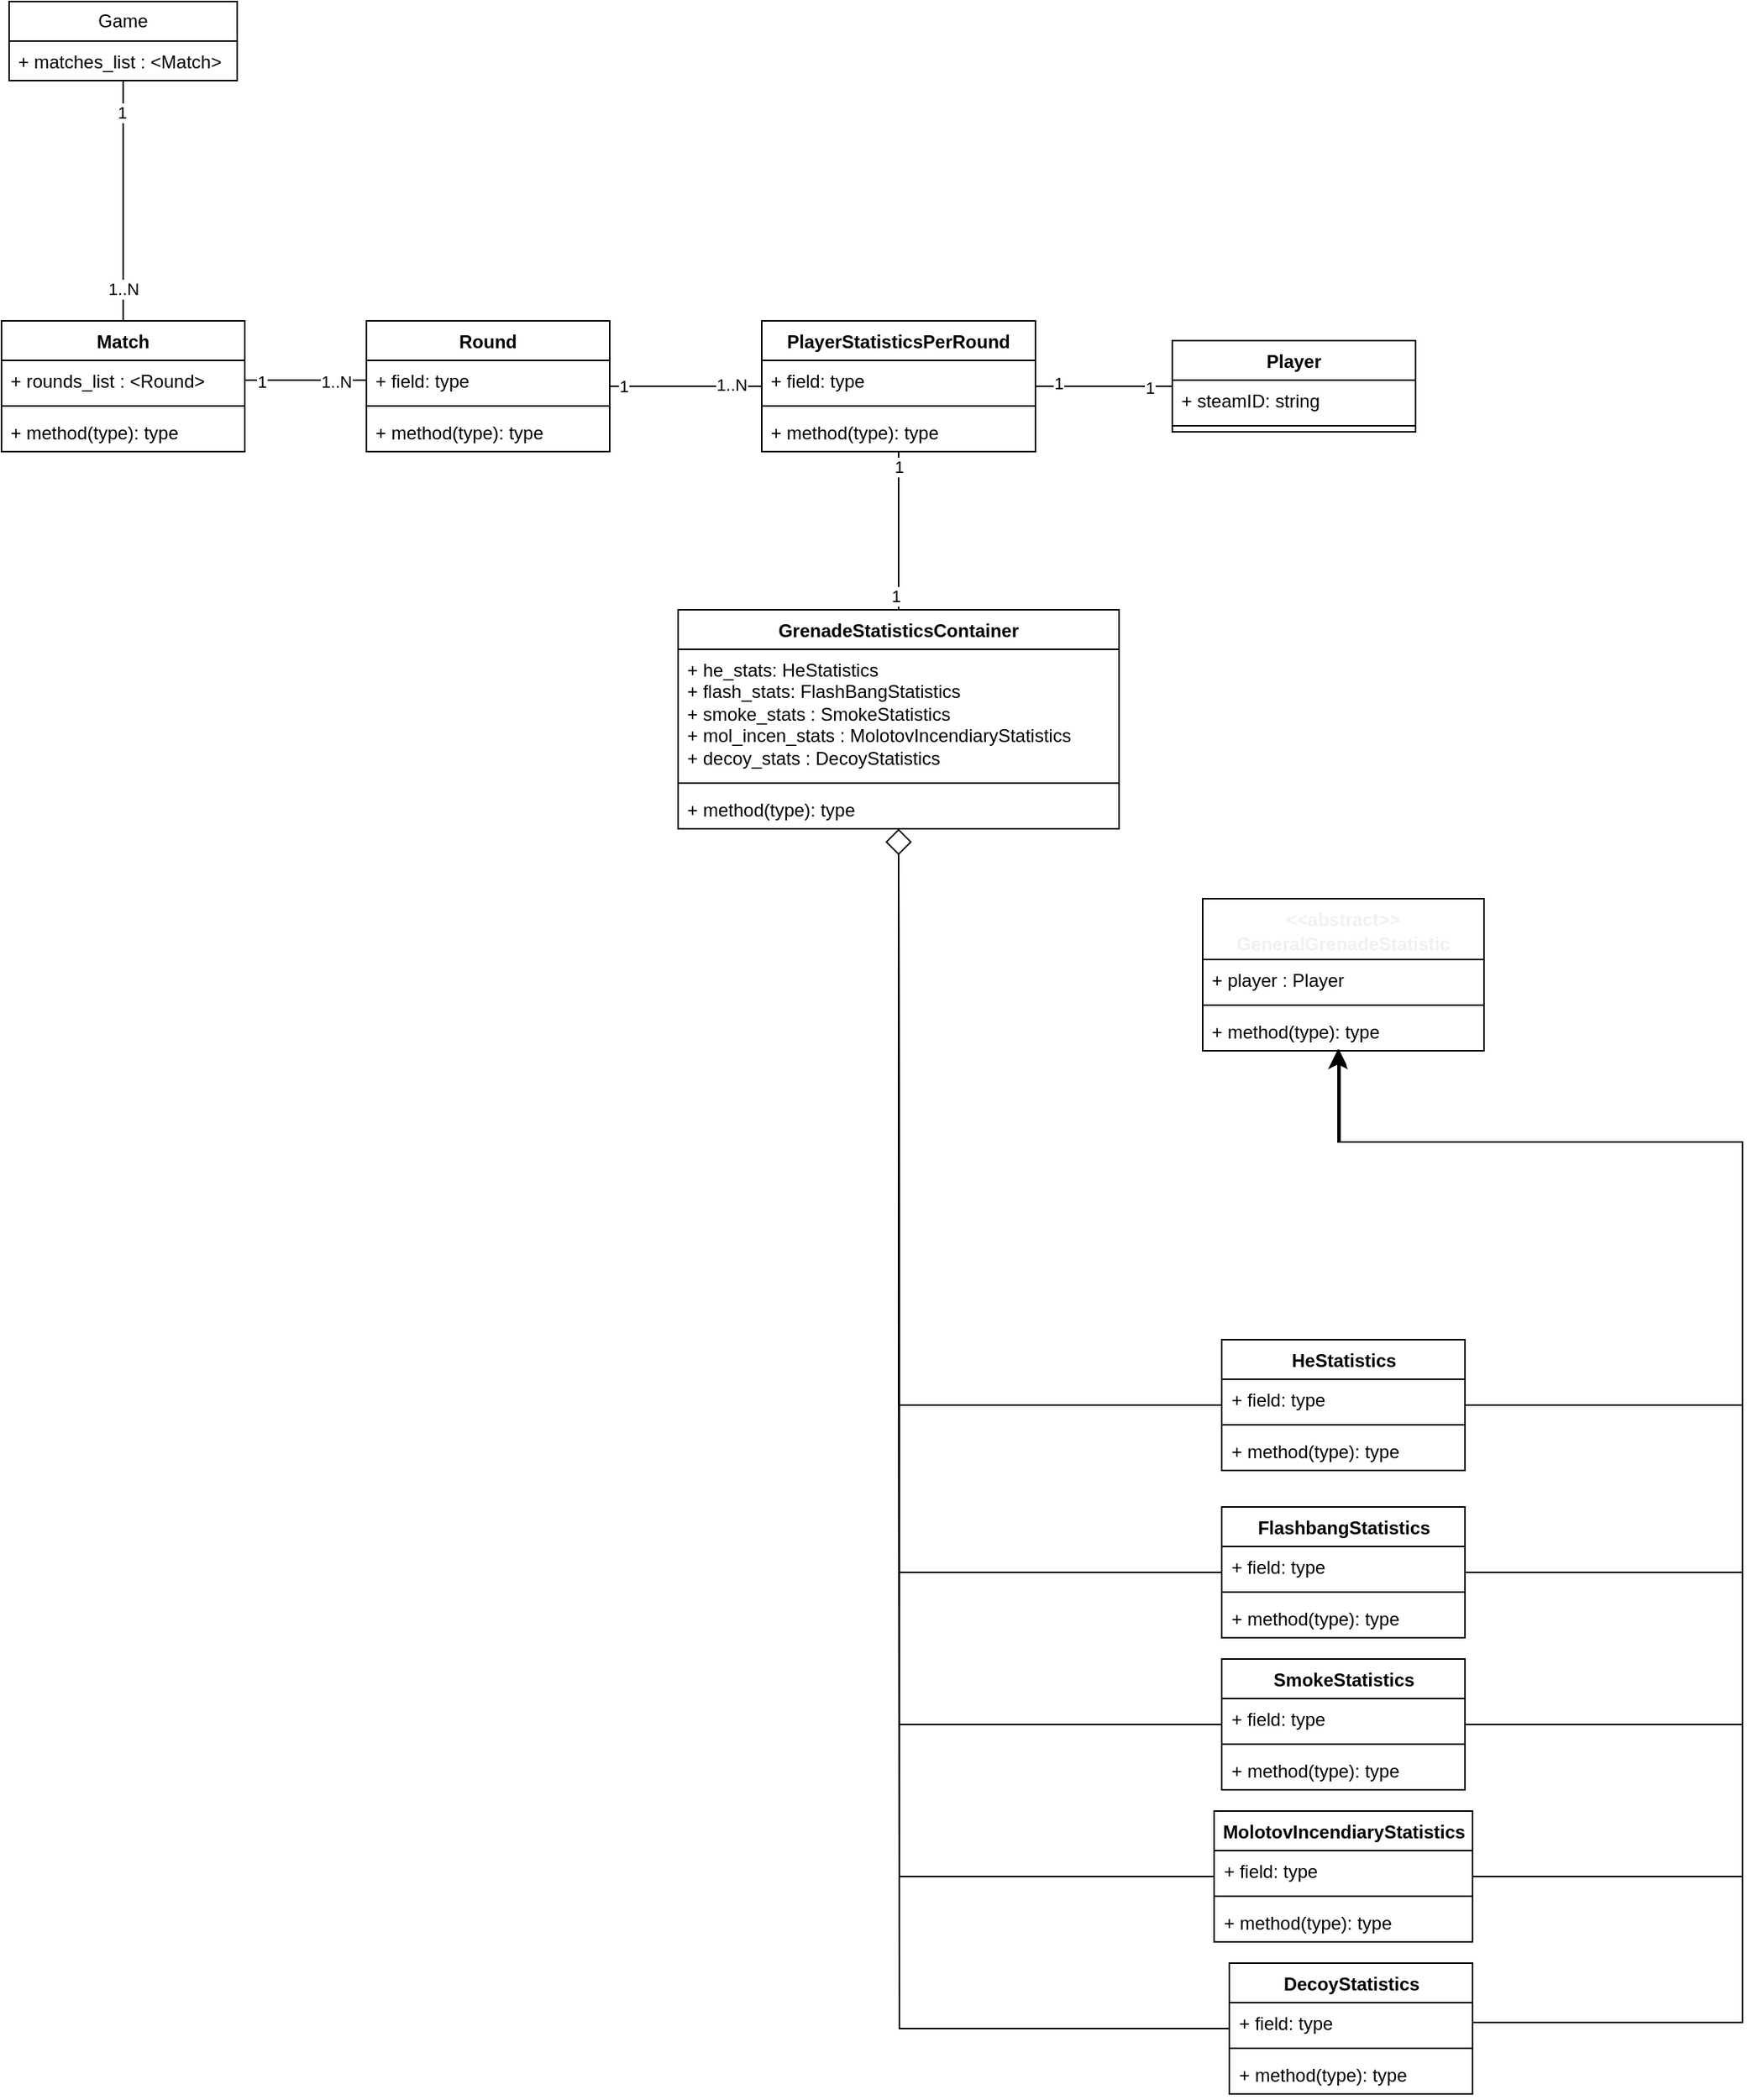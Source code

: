 <mxfile version="21.5.0" type="github">
  <diagram name="Page-1" id="hJo40T_83tcf31W40L3I">
    <mxGraphModel dx="1625" dy="877" grid="1" gridSize="10" guides="1" tooltips="1" connect="1" arrows="1" fold="1" page="1" pageScale="1" pageWidth="827" pageHeight="1169" math="0" shadow="0">
      <root>
        <mxCell id="0" />
        <mxCell id="1" parent="0" />
        <mxCell id="QiXR73xLZiOVpb5xyqRf-2" value="Game" style="swimlane;fontStyle=0;childLayout=stackLayout;horizontal=1;startSize=26;fillColor=none;horizontalStack=0;resizeParent=1;resizeParentMax=0;resizeLast=0;collapsible=1;marginBottom=0;whiteSpace=wrap;html=1;" parent="1" vertex="1">
          <mxGeometry x="35" y="170" width="150" height="52" as="geometry" />
        </mxCell>
        <mxCell id="QiXR73xLZiOVpb5xyqRf-3" value="+ matches_list : &amp;lt;Match&amp;gt;" style="text;strokeColor=none;fillColor=none;align=left;verticalAlign=top;spacingLeft=4;spacingRight=4;overflow=hidden;rotatable=0;points=[[0,0.5],[1,0.5]];portConstraint=eastwest;whiteSpace=wrap;html=1;" parent="QiXR73xLZiOVpb5xyqRf-2" vertex="1">
          <mxGeometry y="26" width="150" height="26" as="geometry" />
        </mxCell>
        <mxCell id="QiXR73xLZiOVpb5xyqRf-52" style="edgeStyle=orthogonalEdgeStyle;rounded=0;orthogonalLoop=1;jettySize=auto;html=1;endArrow=none;endFill=0;startArrow=none;startFill=0;endSize=10;startSize=10;" parent="1" source="QiXR73xLZiOVpb5xyqRf-6" target="QiXR73xLZiOVpb5xyqRf-2" edge="1">
          <mxGeometry relative="1" as="geometry" />
        </mxCell>
        <mxCell id="spZrkNUQqCgt04SdgscV-13" value="1" style="edgeLabel;html=1;align=center;verticalAlign=middle;resizable=0;points=[];" vertex="1" connectable="0" parent="QiXR73xLZiOVpb5xyqRf-52">
          <mxGeometry x="0.736" y="1" relative="1" as="geometry">
            <mxPoint as="offset" />
          </mxGeometry>
        </mxCell>
        <mxCell id="spZrkNUQqCgt04SdgscV-14" value="1..N" style="edgeLabel;html=1;align=center;verticalAlign=middle;resizable=0;points=[];" vertex="1" connectable="0" parent="QiXR73xLZiOVpb5xyqRf-52">
          <mxGeometry x="-0.73" y="4" relative="1" as="geometry">
            <mxPoint x="4" as="offset" />
          </mxGeometry>
        </mxCell>
        <mxCell id="QiXR73xLZiOVpb5xyqRf-6" value="Match" style="swimlane;fontStyle=1;align=center;verticalAlign=top;childLayout=stackLayout;horizontal=1;startSize=26;horizontalStack=0;resizeParent=1;resizeParentMax=0;resizeLast=0;collapsible=1;marginBottom=0;whiteSpace=wrap;html=1;" parent="1" vertex="1">
          <mxGeometry x="30" y="380" width="160" height="86" as="geometry" />
        </mxCell>
        <mxCell id="QiXR73xLZiOVpb5xyqRf-7" value="+ rounds_list : &amp;lt;Round&amp;gt;&lt;br&gt;" style="text;strokeColor=none;fillColor=none;align=left;verticalAlign=top;spacingLeft=4;spacingRight=4;overflow=hidden;rotatable=0;points=[[0,0.5],[1,0.5]];portConstraint=eastwest;whiteSpace=wrap;html=1;" parent="QiXR73xLZiOVpb5xyqRf-6" vertex="1">
          <mxGeometry y="26" width="160" height="26" as="geometry" />
        </mxCell>
        <mxCell id="QiXR73xLZiOVpb5xyqRf-8" value="" style="line;strokeWidth=1;fillColor=none;align=left;verticalAlign=middle;spacingTop=-1;spacingLeft=3;spacingRight=3;rotatable=0;labelPosition=right;points=[];portConstraint=eastwest;strokeColor=inherit;" parent="QiXR73xLZiOVpb5xyqRf-6" vertex="1">
          <mxGeometry y="52" width="160" height="8" as="geometry" />
        </mxCell>
        <mxCell id="QiXR73xLZiOVpb5xyqRf-9" value="+ method(type): type" style="text;strokeColor=none;fillColor=none;align=left;verticalAlign=top;spacingLeft=4;spacingRight=4;overflow=hidden;rotatable=0;points=[[0,0.5],[1,0.5]];portConstraint=eastwest;whiteSpace=wrap;html=1;" parent="QiXR73xLZiOVpb5xyqRf-6" vertex="1">
          <mxGeometry y="60" width="160" height="26" as="geometry" />
        </mxCell>
        <mxCell id="spZrkNUQqCgt04SdgscV-5" style="edgeStyle=orthogonalEdgeStyle;rounded=0;orthogonalLoop=1;jettySize=auto;html=1;entryX=0.5;entryY=0;entryDx=0;entryDy=0;startArrow=none;startFill=0;endArrow=none;endFill=0;startSize=10;endSize=10;" edge="1" parent="1" source="QiXR73xLZiOVpb5xyqRf-10" target="spZrkNUQqCgt04SdgscV-1">
          <mxGeometry relative="1" as="geometry" />
        </mxCell>
        <mxCell id="spZrkNUQqCgt04SdgscV-26" value="1" style="edgeLabel;html=1;align=center;verticalAlign=middle;resizable=0;points=[];" vertex="1" connectable="0" parent="spZrkNUQqCgt04SdgscV-5">
          <mxGeometry x="-0.811" relative="1" as="geometry">
            <mxPoint as="offset" />
          </mxGeometry>
        </mxCell>
        <mxCell id="spZrkNUQqCgt04SdgscV-27" value="1" style="edgeLabel;html=1;align=center;verticalAlign=middle;resizable=0;points=[];" vertex="1" connectable="0" parent="spZrkNUQqCgt04SdgscV-5">
          <mxGeometry x="0.819" y="-2" relative="1" as="geometry">
            <mxPoint as="offset" />
          </mxGeometry>
        </mxCell>
        <mxCell id="QiXR73xLZiOVpb5xyqRf-10" value="PlayerStatisticsPerRound" style="swimlane;fontStyle=1;align=center;verticalAlign=top;childLayout=stackLayout;horizontal=1;startSize=26;horizontalStack=0;resizeParent=1;resizeParentMax=0;resizeLast=0;collapsible=1;marginBottom=0;whiteSpace=wrap;html=1;" parent="1" vertex="1">
          <mxGeometry x="530" y="380" width="180" height="86" as="geometry" />
        </mxCell>
        <mxCell id="QiXR73xLZiOVpb5xyqRf-11" value="+ field: type" style="text;strokeColor=none;fillColor=none;align=left;verticalAlign=top;spacingLeft=4;spacingRight=4;overflow=hidden;rotatable=0;points=[[0,0.5],[1,0.5]];portConstraint=eastwest;whiteSpace=wrap;html=1;" parent="QiXR73xLZiOVpb5xyqRf-10" vertex="1">
          <mxGeometry y="26" width="180" height="26" as="geometry" />
        </mxCell>
        <mxCell id="QiXR73xLZiOVpb5xyqRf-12" value="" style="line;strokeWidth=1;fillColor=none;align=left;verticalAlign=middle;spacingTop=-1;spacingLeft=3;spacingRight=3;rotatable=0;labelPosition=right;points=[];portConstraint=eastwest;strokeColor=inherit;" parent="QiXR73xLZiOVpb5xyqRf-10" vertex="1">
          <mxGeometry y="52" width="180" height="8" as="geometry" />
        </mxCell>
        <mxCell id="QiXR73xLZiOVpb5xyqRf-13" value="+ method(type): type" style="text;strokeColor=none;fillColor=none;align=left;verticalAlign=top;spacingLeft=4;spacingRight=4;overflow=hidden;rotatable=0;points=[[0,0.5],[1,0.5]];portConstraint=eastwest;whiteSpace=wrap;html=1;" parent="QiXR73xLZiOVpb5xyqRf-10" vertex="1">
          <mxGeometry y="60" width="180" height="26" as="geometry" />
        </mxCell>
        <mxCell id="QiXR73xLZiOVpb5xyqRf-15" style="edgeStyle=orthogonalEdgeStyle;rounded=0;orthogonalLoop=1;jettySize=auto;html=1;entryX=0;entryY=0.5;entryDx=0;entryDy=0;endArrow=none;endFill=0;startArrow=none;startFill=0;endSize=10;startSize=10;" parent="1" source="QiXR73xLZiOVpb5xyqRf-7" target="X4iNpUNOagSBQA0nPWVd-2" edge="1">
          <mxGeometry relative="1" as="geometry" />
        </mxCell>
        <mxCell id="spZrkNUQqCgt04SdgscV-15" value="1" style="edgeLabel;html=1;align=center;verticalAlign=middle;resizable=0;points=[];" vertex="1" connectable="0" parent="QiXR73xLZiOVpb5xyqRf-15">
          <mxGeometry x="-0.738" y="-1" relative="1" as="geometry">
            <mxPoint as="offset" />
          </mxGeometry>
        </mxCell>
        <mxCell id="spZrkNUQqCgt04SdgscV-16" value="1..N" style="edgeLabel;html=1;align=center;verticalAlign=middle;resizable=0;points=[];" vertex="1" connectable="0" parent="QiXR73xLZiOVpb5xyqRf-15">
          <mxGeometry x="0.7" y="2" relative="1" as="geometry">
            <mxPoint x="-8" y="3" as="offset" />
          </mxGeometry>
        </mxCell>
        <mxCell id="QiXR73xLZiOVpb5xyqRf-16" value="&lt;font style=&quot;font-size: 12px;&quot;&gt;&amp;lt;&amp;lt;abstract&amp;gt;&amp;gt;&lt;br&gt;&lt;/font&gt;&lt;div style=&quot;line-height: 19px;&quot;&gt;&lt;font style=&quot;font-size: 12px;&quot;&gt;GeneralGrenadeStatistic&lt;/font&gt;&lt;/div&gt;" style="swimlane;fontStyle=1;align=center;verticalAlign=top;childLayout=stackLayout;horizontal=1;startSize=40;horizontalStack=0;resizeParent=1;resizeParentMax=0;resizeLast=0;collapsible=1;marginBottom=0;whiteSpace=wrap;html=1;fontFamily=Helvetica;fontColor=#F0F0F0;labelBackgroundColor=none;" parent="1" vertex="1">
          <mxGeometry x="820" y="760" width="185" height="100" as="geometry">
            <mxRectangle x="495" y="530" width="180" height="50" as="alternateBounds" />
          </mxGeometry>
        </mxCell>
        <mxCell id="QiXR73xLZiOVpb5xyqRf-17" value="+ player : Player&lt;br&gt;" style="text;strokeColor=none;fillColor=none;align=left;verticalAlign=top;spacingLeft=4;spacingRight=4;overflow=hidden;rotatable=0;points=[[0,0.5],[1,0.5]];portConstraint=eastwest;whiteSpace=wrap;html=1;" parent="QiXR73xLZiOVpb5xyqRf-16" vertex="1">
          <mxGeometry y="40" width="185" height="26" as="geometry" />
        </mxCell>
        <mxCell id="QiXR73xLZiOVpb5xyqRf-18" value="" style="line;strokeWidth=1;fillColor=none;align=left;verticalAlign=middle;spacingTop=-1;spacingLeft=3;spacingRight=3;rotatable=0;labelPosition=right;points=[];portConstraint=eastwest;strokeColor=inherit;" parent="QiXR73xLZiOVpb5xyqRf-16" vertex="1">
          <mxGeometry y="66" width="185" height="8" as="geometry" />
        </mxCell>
        <mxCell id="QiXR73xLZiOVpb5xyqRf-19" value="+ method(type): type" style="text;strokeColor=none;fillColor=none;align=left;verticalAlign=top;spacingLeft=4;spacingRight=4;overflow=hidden;rotatable=0;points=[[0,0.5],[1,0.5]];portConstraint=eastwest;whiteSpace=wrap;html=1;" parent="QiXR73xLZiOVpb5xyqRf-16" vertex="1">
          <mxGeometry y="74" width="185" height="26" as="geometry" />
        </mxCell>
        <mxCell id="QiXR73xLZiOVpb5xyqRf-40" style="edgeStyle=orthogonalEdgeStyle;rounded=0;orthogonalLoop=1;jettySize=auto;html=1;entryX=0.481;entryY=0.962;entryDx=0;entryDy=0;entryPerimeter=0;endSize=10;" parent="1" source="QiXR73xLZiOVpb5xyqRf-24" target="QiXR73xLZiOVpb5xyqRf-19" edge="1">
          <mxGeometry relative="1" as="geometry">
            <Array as="points">
              <mxPoint x="1175" y="1093" />
              <mxPoint x="1175" y="920" />
              <mxPoint x="909" y="920" />
            </Array>
          </mxGeometry>
        </mxCell>
        <mxCell id="spZrkNUQqCgt04SdgscV-32" style="edgeStyle=orthogonalEdgeStyle;rounded=0;orthogonalLoop=1;jettySize=auto;html=1;endArrow=diamond;endFill=0;endSize=15;startSize=15;strokeWidth=1;" edge="1" parent="1" source="QiXR73xLZiOVpb5xyqRf-24" target="spZrkNUQqCgt04SdgscV-1">
          <mxGeometry relative="1" as="geometry" />
        </mxCell>
        <mxCell id="QiXR73xLZiOVpb5xyqRf-24" value="HeStatistics" style="swimlane;fontStyle=1;align=center;verticalAlign=top;childLayout=stackLayout;horizontal=1;startSize=26;horizontalStack=0;resizeParent=1;resizeParentMax=0;resizeLast=0;collapsible=1;marginBottom=0;whiteSpace=wrap;html=1;" parent="1" vertex="1">
          <mxGeometry x="832.5" y="1050" width="160" height="86" as="geometry" />
        </mxCell>
        <mxCell id="QiXR73xLZiOVpb5xyqRf-25" value="+ field: type" style="text;strokeColor=none;fillColor=none;align=left;verticalAlign=top;spacingLeft=4;spacingRight=4;overflow=hidden;rotatable=0;points=[[0,0.5],[1,0.5]];portConstraint=eastwest;whiteSpace=wrap;html=1;" parent="QiXR73xLZiOVpb5xyqRf-24" vertex="1">
          <mxGeometry y="26" width="160" height="26" as="geometry" />
        </mxCell>
        <mxCell id="QiXR73xLZiOVpb5xyqRf-26" value="" style="line;strokeWidth=1;fillColor=none;align=left;verticalAlign=middle;spacingTop=-1;spacingLeft=3;spacingRight=3;rotatable=0;labelPosition=right;points=[];portConstraint=eastwest;strokeColor=inherit;" parent="QiXR73xLZiOVpb5xyqRf-24" vertex="1">
          <mxGeometry y="52" width="160" height="8" as="geometry" />
        </mxCell>
        <mxCell id="QiXR73xLZiOVpb5xyqRf-27" value="+ method(type): type" style="text;strokeColor=none;fillColor=none;align=left;verticalAlign=top;spacingLeft=4;spacingRight=4;overflow=hidden;rotatable=0;points=[[0,0.5],[1,0.5]];portConstraint=eastwest;whiteSpace=wrap;html=1;" parent="QiXR73xLZiOVpb5xyqRf-24" vertex="1">
          <mxGeometry y="60" width="160" height="26" as="geometry" />
        </mxCell>
        <mxCell id="spZrkNUQqCgt04SdgscV-30" style="edgeStyle=orthogonalEdgeStyle;rounded=0;orthogonalLoop=1;jettySize=auto;html=1;" edge="1" parent="1" source="QiXR73xLZiOVpb5xyqRf-28" target="QiXR73xLZiOVpb5xyqRf-16">
          <mxGeometry relative="1" as="geometry">
            <Array as="points">
              <mxPoint x="1175" y="1203" />
              <mxPoint x="1175" y="920" />
              <mxPoint x="910" y="920" />
            </Array>
          </mxGeometry>
        </mxCell>
        <mxCell id="spZrkNUQqCgt04SdgscV-34" style="edgeStyle=orthogonalEdgeStyle;rounded=0;orthogonalLoop=1;jettySize=auto;html=1;endArrow=none;endFill=0;" edge="1" parent="1" source="QiXR73xLZiOVpb5xyqRf-28">
          <mxGeometry relative="1" as="geometry">
            <mxPoint x="620" y="730" as="targetPoint" />
          </mxGeometry>
        </mxCell>
        <mxCell id="QiXR73xLZiOVpb5xyqRf-28" value="FlashbangStatistics" style="swimlane;fontStyle=1;align=center;verticalAlign=top;childLayout=stackLayout;horizontal=1;startSize=26;horizontalStack=0;resizeParent=1;resizeParentMax=0;resizeLast=0;collapsible=1;marginBottom=0;whiteSpace=wrap;html=1;" parent="1" vertex="1">
          <mxGeometry x="832.5" y="1160" width="160" height="86" as="geometry" />
        </mxCell>
        <mxCell id="QiXR73xLZiOVpb5xyqRf-29" value="+ field: type" style="text;strokeColor=none;fillColor=none;align=left;verticalAlign=top;spacingLeft=4;spacingRight=4;overflow=hidden;rotatable=0;points=[[0,0.5],[1,0.5]];portConstraint=eastwest;whiteSpace=wrap;html=1;" parent="QiXR73xLZiOVpb5xyqRf-28" vertex="1">
          <mxGeometry y="26" width="160" height="26" as="geometry" />
        </mxCell>
        <mxCell id="QiXR73xLZiOVpb5xyqRf-30" value="" style="line;strokeWidth=1;fillColor=none;align=left;verticalAlign=middle;spacingTop=-1;spacingLeft=3;spacingRight=3;rotatable=0;labelPosition=right;points=[];portConstraint=eastwest;strokeColor=inherit;" parent="QiXR73xLZiOVpb5xyqRf-28" vertex="1">
          <mxGeometry y="52" width="160" height="8" as="geometry" />
        </mxCell>
        <mxCell id="QiXR73xLZiOVpb5xyqRf-31" value="+ method(type): type" style="text;strokeColor=none;fillColor=none;align=left;verticalAlign=top;spacingLeft=4;spacingRight=4;overflow=hidden;rotatable=0;points=[[0,0.5],[1,0.5]];portConstraint=eastwest;whiteSpace=wrap;html=1;" parent="QiXR73xLZiOVpb5xyqRf-28" vertex="1">
          <mxGeometry y="60" width="160" height="26" as="geometry" />
        </mxCell>
        <mxCell id="uZv1GPvGloLK0zktThD6-3" style="edgeStyle=orthogonalEdgeStyle;rounded=0;orthogonalLoop=1;jettySize=auto;html=1;entryX=0.483;entryY=1.026;entryDx=0;entryDy=0;entryPerimeter=0;" parent="1" source="QiXR73xLZiOVpb5xyqRf-32" target="QiXR73xLZiOVpb5xyqRf-19" edge="1">
          <mxGeometry relative="1" as="geometry">
            <Array as="points">
              <mxPoint x="1175" y="1303" />
              <mxPoint x="1175" y="920" />
              <mxPoint x="909" y="920" />
            </Array>
          </mxGeometry>
        </mxCell>
        <mxCell id="spZrkNUQqCgt04SdgscV-35" style="edgeStyle=orthogonalEdgeStyle;rounded=0;orthogonalLoop=1;jettySize=auto;html=1;endArrow=none;endFill=0;" edge="1" parent="1" source="QiXR73xLZiOVpb5xyqRf-32">
          <mxGeometry relative="1" as="geometry">
            <mxPoint x="620" y="730" as="targetPoint" />
          </mxGeometry>
        </mxCell>
        <mxCell id="QiXR73xLZiOVpb5xyqRf-32" value="SmokeStatistics" style="swimlane;fontStyle=1;align=center;verticalAlign=top;childLayout=stackLayout;horizontal=1;startSize=26;horizontalStack=0;resizeParent=1;resizeParentMax=0;resizeLast=0;collapsible=1;marginBottom=0;whiteSpace=wrap;html=1;" parent="1" vertex="1">
          <mxGeometry x="832.5" y="1260" width="160" height="86" as="geometry" />
        </mxCell>
        <mxCell id="QiXR73xLZiOVpb5xyqRf-33" value="+ field: type" style="text;strokeColor=none;fillColor=none;align=left;verticalAlign=top;spacingLeft=4;spacingRight=4;overflow=hidden;rotatable=0;points=[[0,0.5],[1,0.5]];portConstraint=eastwest;whiteSpace=wrap;html=1;" parent="QiXR73xLZiOVpb5xyqRf-32" vertex="1">
          <mxGeometry y="26" width="160" height="26" as="geometry" />
        </mxCell>
        <mxCell id="QiXR73xLZiOVpb5xyqRf-34" value="" style="line;strokeWidth=1;fillColor=none;align=left;verticalAlign=middle;spacingTop=-1;spacingLeft=3;spacingRight=3;rotatable=0;labelPosition=right;points=[];portConstraint=eastwest;strokeColor=inherit;" parent="QiXR73xLZiOVpb5xyqRf-32" vertex="1">
          <mxGeometry y="52" width="160" height="8" as="geometry" />
        </mxCell>
        <mxCell id="QiXR73xLZiOVpb5xyqRf-35" value="+ method(type): type" style="text;strokeColor=none;fillColor=none;align=left;verticalAlign=top;spacingLeft=4;spacingRight=4;overflow=hidden;rotatable=0;points=[[0,0.5],[1,0.5]];portConstraint=eastwest;whiteSpace=wrap;html=1;" parent="QiXR73xLZiOVpb5xyqRf-32" vertex="1">
          <mxGeometry y="60" width="160" height="26" as="geometry" />
        </mxCell>
        <mxCell id="uZv1GPvGloLK0zktThD6-2" style="edgeStyle=orthogonalEdgeStyle;rounded=0;orthogonalLoop=1;jettySize=auto;html=1;entryX=0.483;entryY=0.965;entryDx=0;entryDy=0;entryPerimeter=0;endArrow=none;endFill=0;" parent="1" source="QiXR73xLZiOVpb5xyqRf-36" target="QiXR73xLZiOVpb5xyqRf-19" edge="1">
          <mxGeometry relative="1" as="geometry">
            <Array as="points">
              <mxPoint x="1175" y="1403" />
              <mxPoint x="1175" y="920" />
              <mxPoint x="909" y="920" />
            </Array>
          </mxGeometry>
        </mxCell>
        <mxCell id="spZrkNUQqCgt04SdgscV-36" style="edgeStyle=orthogonalEdgeStyle;rounded=0;orthogonalLoop=1;jettySize=auto;html=1;endArrow=none;endFill=0;" edge="1" parent="1" source="QiXR73xLZiOVpb5xyqRf-36">
          <mxGeometry relative="1" as="geometry">
            <mxPoint x="620" y="730" as="targetPoint" />
          </mxGeometry>
        </mxCell>
        <mxCell id="QiXR73xLZiOVpb5xyqRf-36" value="MolotovIncendiaryStatistics&lt;br&gt;" style="swimlane;fontStyle=1;align=center;verticalAlign=top;childLayout=stackLayout;horizontal=1;startSize=26;horizontalStack=0;resizeParent=1;resizeParentMax=0;resizeLast=0;collapsible=1;marginBottom=0;whiteSpace=wrap;html=1;" parent="1" vertex="1">
          <mxGeometry x="827.5" y="1360" width="170" height="86" as="geometry" />
        </mxCell>
        <mxCell id="QiXR73xLZiOVpb5xyqRf-37" value="+ field: type" style="text;strokeColor=none;fillColor=none;align=left;verticalAlign=top;spacingLeft=4;spacingRight=4;overflow=hidden;rotatable=0;points=[[0,0.5],[1,0.5]];portConstraint=eastwest;whiteSpace=wrap;html=1;" parent="QiXR73xLZiOVpb5xyqRf-36" vertex="1">
          <mxGeometry y="26" width="170" height="26" as="geometry" />
        </mxCell>
        <mxCell id="QiXR73xLZiOVpb5xyqRf-38" value="" style="line;strokeWidth=1;fillColor=none;align=left;verticalAlign=middle;spacingTop=-1;spacingLeft=3;spacingRight=3;rotatable=0;labelPosition=right;points=[];portConstraint=eastwest;strokeColor=inherit;" parent="QiXR73xLZiOVpb5xyqRf-36" vertex="1">
          <mxGeometry y="52" width="170" height="8" as="geometry" />
        </mxCell>
        <mxCell id="QiXR73xLZiOVpb5xyqRf-39" value="+ method(type): type" style="text;strokeColor=none;fillColor=none;align=left;verticalAlign=top;spacingLeft=4;spacingRight=4;overflow=hidden;rotatable=0;points=[[0,0.5],[1,0.5]];portConstraint=eastwest;whiteSpace=wrap;html=1;" parent="QiXR73xLZiOVpb5xyqRf-36" vertex="1">
          <mxGeometry y="60" width="170" height="26" as="geometry" />
        </mxCell>
        <mxCell id="X4iNpUNOagSBQA0nPWVd-7" style="edgeStyle=orthogonalEdgeStyle;rounded=0;orthogonalLoop=1;jettySize=auto;html=1;endArrow=none;endFill=0;startArrow=none;startFill=0;endSize=10;startSize=10;" parent="1" source="QiXR73xLZiOVpb5xyqRf-47" target="QiXR73xLZiOVpb5xyqRf-10" edge="1">
          <mxGeometry relative="1" as="geometry" />
        </mxCell>
        <mxCell id="spZrkNUQqCgt04SdgscV-23" value="1" style="edgeLabel;html=1;align=center;verticalAlign=middle;resizable=0;points=[];" vertex="1" connectable="0" parent="X4iNpUNOagSBQA0nPWVd-7">
          <mxGeometry x="-0.655" y="1" relative="1" as="geometry">
            <mxPoint as="offset" />
          </mxGeometry>
        </mxCell>
        <mxCell id="spZrkNUQqCgt04SdgscV-24" value="1" style="edgeLabel;html=1;align=center;verticalAlign=middle;resizable=0;points=[];" vertex="1" connectable="0" parent="X4iNpUNOagSBQA0nPWVd-7">
          <mxGeometry x="0.678" y="-2" relative="1" as="geometry">
            <mxPoint as="offset" />
          </mxGeometry>
        </mxCell>
        <mxCell id="QiXR73xLZiOVpb5xyqRf-47" value="Player&lt;br&gt;" style="swimlane;fontStyle=1;align=center;verticalAlign=top;childLayout=stackLayout;horizontal=1;startSize=26;horizontalStack=0;resizeParent=1;resizeParentMax=0;resizeLast=0;collapsible=1;marginBottom=0;whiteSpace=wrap;html=1;" parent="1" vertex="1">
          <mxGeometry x="800" y="393" width="160" height="60" as="geometry" />
        </mxCell>
        <mxCell id="QiXR73xLZiOVpb5xyqRf-48" value="+ steamID: string&lt;br&gt;" style="text;strokeColor=none;fillColor=none;align=left;verticalAlign=top;spacingLeft=4;spacingRight=4;overflow=hidden;rotatable=0;points=[[0,0.5],[1,0.5]];portConstraint=eastwest;whiteSpace=wrap;html=1;" parent="QiXR73xLZiOVpb5xyqRf-47" vertex="1">
          <mxGeometry y="26" width="160" height="26" as="geometry" />
        </mxCell>
        <mxCell id="QiXR73xLZiOVpb5xyqRf-49" value="" style="line;strokeWidth=1;fillColor=none;align=left;verticalAlign=middle;spacingTop=-1;spacingLeft=3;spacingRight=3;rotatable=0;labelPosition=right;points=[];portConstraint=eastwest;strokeColor=inherit;" parent="QiXR73xLZiOVpb5xyqRf-47" vertex="1">
          <mxGeometry y="52" width="160" height="8" as="geometry" />
        </mxCell>
        <mxCell id="X4iNpUNOagSBQA0nPWVd-5" style="edgeStyle=orthogonalEdgeStyle;rounded=0;orthogonalLoop=1;jettySize=auto;html=1;endArrow=none;endFill=0;startArrow=none;startFill=0;endSize=10;startSize=10;" parent="1" source="X4iNpUNOagSBQA0nPWVd-1" target="QiXR73xLZiOVpb5xyqRf-10" edge="1">
          <mxGeometry relative="1" as="geometry" />
        </mxCell>
        <mxCell id="spZrkNUQqCgt04SdgscV-19" value="1" style="edgeLabel;html=1;align=center;verticalAlign=middle;resizable=0;points=[];" vertex="1" connectable="0" parent="X4iNpUNOagSBQA0nPWVd-5">
          <mxGeometry x="-0.823" relative="1" as="geometry">
            <mxPoint as="offset" />
          </mxGeometry>
        </mxCell>
        <mxCell id="spZrkNUQqCgt04SdgscV-20" value="1..N" style="edgeLabel;html=1;align=center;verticalAlign=middle;resizable=0;points=[];" vertex="1" connectable="0" parent="X4iNpUNOagSBQA0nPWVd-5">
          <mxGeometry x="0.793" y="1" relative="1" as="geometry">
            <mxPoint x="-10" as="offset" />
          </mxGeometry>
        </mxCell>
        <mxCell id="X4iNpUNOagSBQA0nPWVd-1" value="Round" style="swimlane;fontStyle=1;align=center;verticalAlign=top;childLayout=stackLayout;horizontal=1;startSize=26;horizontalStack=0;resizeParent=1;resizeParentMax=0;resizeLast=0;collapsible=1;marginBottom=0;whiteSpace=wrap;html=1;" parent="1" vertex="1">
          <mxGeometry x="270" y="380" width="160" height="86" as="geometry" />
        </mxCell>
        <mxCell id="X4iNpUNOagSBQA0nPWVd-2" value="+ field: type" style="text;strokeColor=none;fillColor=none;align=left;verticalAlign=top;spacingLeft=4;spacingRight=4;overflow=hidden;rotatable=0;points=[[0,0.5],[1,0.5]];portConstraint=eastwest;whiteSpace=wrap;html=1;" parent="X4iNpUNOagSBQA0nPWVd-1" vertex="1">
          <mxGeometry y="26" width="160" height="26" as="geometry" />
        </mxCell>
        <mxCell id="X4iNpUNOagSBQA0nPWVd-3" value="" style="line;strokeWidth=1;fillColor=none;align=left;verticalAlign=middle;spacingTop=-1;spacingLeft=3;spacingRight=3;rotatable=0;labelPosition=right;points=[];portConstraint=eastwest;strokeColor=inherit;" parent="X4iNpUNOagSBQA0nPWVd-1" vertex="1">
          <mxGeometry y="52" width="160" height="8" as="geometry" />
        </mxCell>
        <mxCell id="X4iNpUNOagSBQA0nPWVd-4" value="+ method(type): type" style="text;strokeColor=none;fillColor=none;align=left;verticalAlign=top;spacingLeft=4;spacingRight=4;overflow=hidden;rotatable=0;points=[[0,0.5],[1,0.5]];portConstraint=eastwest;whiteSpace=wrap;html=1;" parent="X4iNpUNOagSBQA0nPWVd-1" vertex="1">
          <mxGeometry y="60" width="160" height="26" as="geometry" />
        </mxCell>
        <mxCell id="X4iNpUNOagSBQA0nPWVd-16" style="edgeStyle=orthogonalEdgeStyle;rounded=0;orthogonalLoop=1;jettySize=auto;html=1;entryX=0.488;entryY=1.038;entryDx=0;entryDy=0;entryPerimeter=0;exitX=1;exitY=0.5;exitDx=0;exitDy=0;startSize=10;" parent="1" source="spZrkNUQqCgt04SdgscV-28" target="QiXR73xLZiOVpb5xyqRf-19" edge="1">
          <mxGeometry relative="1" as="geometry">
            <mxPoint x="1115" y="1560" as="sourcePoint" />
            <Array as="points">
              <mxPoint x="1175" y="1499" />
              <mxPoint x="1175" y="920" />
              <mxPoint x="910" y="920" />
            </Array>
          </mxGeometry>
        </mxCell>
        <mxCell id="spZrkNUQqCgt04SdgscV-37" style="edgeStyle=orthogonalEdgeStyle;rounded=0;orthogonalLoop=1;jettySize=auto;html=1;endArrow=none;endFill=0;" edge="1" parent="1" source="X4iNpUNOagSBQA0nPWVd-9">
          <mxGeometry relative="1" as="geometry">
            <mxPoint x="620" y="730" as="targetPoint" />
          </mxGeometry>
        </mxCell>
        <mxCell id="X4iNpUNOagSBQA0nPWVd-9" value="DecoyStatistics&lt;br&gt;" style="swimlane;fontStyle=1;align=center;verticalAlign=top;childLayout=stackLayout;horizontal=1;startSize=26;horizontalStack=0;resizeParent=1;resizeParentMax=0;resizeLast=0;collapsible=1;marginBottom=0;whiteSpace=wrap;html=1;" parent="1" vertex="1">
          <mxGeometry x="837.5" y="1460" width="160" height="86" as="geometry">
            <mxRectangle x="900" y="720" width="130" height="30" as="alternateBounds" />
          </mxGeometry>
        </mxCell>
        <mxCell id="spZrkNUQqCgt04SdgscV-28" value="+ field: type" style="text;strokeColor=none;fillColor=none;align=left;verticalAlign=top;spacingLeft=4;spacingRight=4;overflow=hidden;rotatable=0;points=[[0,0.5],[1,0.5]];portConstraint=eastwest;whiteSpace=wrap;html=1;" vertex="1" parent="X4iNpUNOagSBQA0nPWVd-9">
          <mxGeometry y="26" width="160" height="26" as="geometry" />
        </mxCell>
        <mxCell id="X4iNpUNOagSBQA0nPWVd-11" value="" style="line;strokeWidth=1;fillColor=none;align=left;verticalAlign=middle;spacingTop=-1;spacingLeft=3;spacingRight=3;rotatable=0;labelPosition=right;points=[];portConstraint=eastwest;strokeColor=inherit;" parent="X4iNpUNOagSBQA0nPWVd-9" vertex="1">
          <mxGeometry y="52" width="160" height="8" as="geometry" />
        </mxCell>
        <mxCell id="X4iNpUNOagSBQA0nPWVd-12" value="+ method(type): type" style="text;strokeColor=none;fillColor=none;align=left;verticalAlign=top;spacingLeft=4;spacingRight=4;overflow=hidden;rotatable=0;points=[[0,0.5],[1,0.5]];portConstraint=eastwest;whiteSpace=wrap;html=1;" parent="X4iNpUNOagSBQA0nPWVd-9" vertex="1">
          <mxGeometry y="60" width="160" height="26" as="geometry" />
        </mxCell>
        <mxCell id="spZrkNUQqCgt04SdgscV-1" value="GrenadeStatisticsContainer&lt;br&gt;" style="swimlane;fontStyle=1;align=center;verticalAlign=top;childLayout=stackLayout;horizontal=1;startSize=26;horizontalStack=0;resizeParent=1;resizeParentMax=0;resizeLast=0;collapsible=1;marginBottom=0;whiteSpace=wrap;html=1;" vertex="1" parent="1">
          <mxGeometry x="475" y="570" width="290" height="144" as="geometry" />
        </mxCell>
        <mxCell id="spZrkNUQqCgt04SdgscV-2" value="+ he_stats: HeStatistics&lt;br&gt;+ flash_stats: FlashBangStatistics&lt;br&gt;+ smoke_stats : SmokeStatistics&lt;br&gt;+ mol_incen_stats : MolotovIncendiaryStatistics&lt;br&gt;+ decoy_stats : DecoyStatistics" style="text;strokeColor=none;fillColor=none;align=left;verticalAlign=top;spacingLeft=4;spacingRight=4;overflow=hidden;rotatable=0;points=[[0,0.5],[1,0.5]];portConstraint=eastwest;whiteSpace=wrap;html=1;" vertex="1" parent="spZrkNUQqCgt04SdgscV-1">
          <mxGeometry y="26" width="290" height="84" as="geometry" />
        </mxCell>
        <mxCell id="spZrkNUQqCgt04SdgscV-3" value="" style="line;strokeWidth=1;fillColor=none;align=left;verticalAlign=middle;spacingTop=-1;spacingLeft=3;spacingRight=3;rotatable=0;labelPosition=right;points=[];portConstraint=eastwest;strokeColor=inherit;" vertex="1" parent="spZrkNUQqCgt04SdgscV-1">
          <mxGeometry y="110" width="290" height="8" as="geometry" />
        </mxCell>
        <mxCell id="spZrkNUQqCgt04SdgscV-4" value="+ method(type): type" style="text;strokeColor=none;fillColor=none;align=left;verticalAlign=top;spacingLeft=4;spacingRight=4;overflow=hidden;rotatable=0;points=[[0,0.5],[1,0.5]];portConstraint=eastwest;whiteSpace=wrap;html=1;" vertex="1" parent="spZrkNUQqCgt04SdgscV-1">
          <mxGeometry y="118" width="290" height="26" as="geometry" />
        </mxCell>
      </root>
    </mxGraphModel>
  </diagram>
</mxfile>
